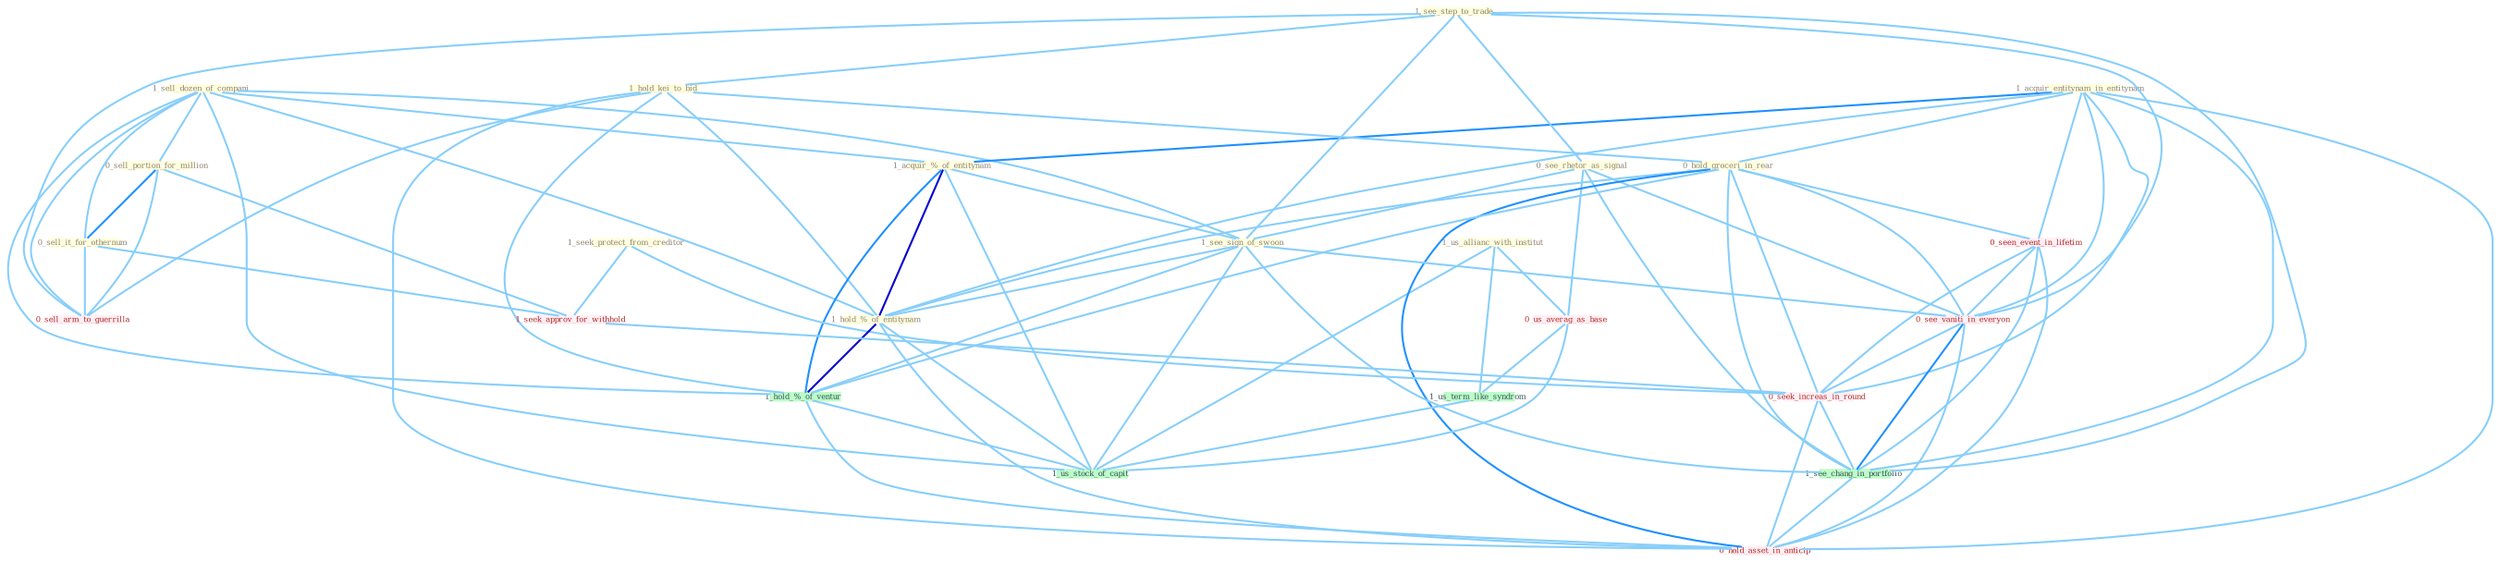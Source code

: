 Graph G{ 
    node
    [shape=polygon,style=filled,width=.5,height=.06,color="#BDFCC9",fixedsize=true,fontsize=4,
    fontcolor="#2f4f4f"];
    {node
    [color="#ffffe0", fontcolor="#8b7d6b"] "1_us_allianc_with_institut " "1_sell_dozen_of_compani " "1_acquir_entitynam_in_entitynam " "1_see_step_to_trade " "1_hold_kei_to_bid " "0_see_rhetor_as_signal " "1_acquir_%_of_entitynam " "0_hold_groceri_in_rear " "1_see_sign_of_swoon " "1_seek_protect_from_creditor " "0_sell_portion_for_million " "1_hold_%_of_entitynam " "0_sell_it_for_othernum "}
{node [color="#fff0f5", fontcolor="#b22222"] "0_seen_event_in_lifetim " "0_us_averag_as_base " "1_seek_approv_for_withhold " "0_see_vaniti_in_everyon " "0_sell_arm_to_guerrilla " "0_seek_increas_in_round " "0_hold_asset_in_anticip "}
edge [color="#B0E2FF"];

	"1_us_allianc_with_institut " -- "0_us_averag_as_base " [w="1", color="#87cefa" ];
	"1_us_allianc_with_institut " -- "1_us_term_like_syndrom " [w="1", color="#87cefa" ];
	"1_us_allianc_with_institut " -- "1_us_stock_of_capit " [w="1", color="#87cefa" ];
	"1_sell_dozen_of_compani " -- "1_acquir_%_of_entitynam " [w="1", color="#87cefa" ];
	"1_sell_dozen_of_compani " -- "1_see_sign_of_swoon " [w="1", color="#87cefa" ];
	"1_sell_dozen_of_compani " -- "0_sell_portion_for_million " [w="1", color="#87cefa" ];
	"1_sell_dozen_of_compani " -- "1_hold_%_of_entitynam " [w="1", color="#87cefa" ];
	"1_sell_dozen_of_compani " -- "0_sell_it_for_othernum " [w="1", color="#87cefa" ];
	"1_sell_dozen_of_compani " -- "1_hold_%_of_ventur " [w="1", color="#87cefa" ];
	"1_sell_dozen_of_compani " -- "0_sell_arm_to_guerrilla " [w="1", color="#87cefa" ];
	"1_sell_dozen_of_compani " -- "1_us_stock_of_capit " [w="1", color="#87cefa" ];
	"1_acquir_entitynam_in_entitynam " -- "1_acquir_%_of_entitynam " [w="2", color="#1e90ff" , len=0.8];
	"1_acquir_entitynam_in_entitynam " -- "0_hold_groceri_in_rear " [w="1", color="#87cefa" ];
	"1_acquir_entitynam_in_entitynam " -- "1_hold_%_of_entitynam " [w="1", color="#87cefa" ];
	"1_acquir_entitynam_in_entitynam " -- "0_seen_event_in_lifetim " [w="1", color="#87cefa" ];
	"1_acquir_entitynam_in_entitynam " -- "0_see_vaniti_in_everyon " [w="1", color="#87cefa" ];
	"1_acquir_entitynam_in_entitynam " -- "0_seek_increas_in_round " [w="1", color="#87cefa" ];
	"1_acquir_entitynam_in_entitynam " -- "1_see_chang_in_portfolio " [w="1", color="#87cefa" ];
	"1_acquir_entitynam_in_entitynam " -- "0_hold_asset_in_anticip " [w="1", color="#87cefa" ];
	"1_see_step_to_trade " -- "1_hold_kei_to_bid " [w="1", color="#87cefa" ];
	"1_see_step_to_trade " -- "0_see_rhetor_as_signal " [w="1", color="#87cefa" ];
	"1_see_step_to_trade " -- "1_see_sign_of_swoon " [w="1", color="#87cefa" ];
	"1_see_step_to_trade " -- "0_see_vaniti_in_everyon " [w="1", color="#87cefa" ];
	"1_see_step_to_trade " -- "0_sell_arm_to_guerrilla " [w="1", color="#87cefa" ];
	"1_see_step_to_trade " -- "1_see_chang_in_portfolio " [w="1", color="#87cefa" ];
	"1_hold_kei_to_bid " -- "0_hold_groceri_in_rear " [w="1", color="#87cefa" ];
	"1_hold_kei_to_bid " -- "1_hold_%_of_entitynam " [w="1", color="#87cefa" ];
	"1_hold_kei_to_bid " -- "1_hold_%_of_ventur " [w="1", color="#87cefa" ];
	"1_hold_kei_to_bid " -- "0_sell_arm_to_guerrilla " [w="1", color="#87cefa" ];
	"1_hold_kei_to_bid " -- "0_hold_asset_in_anticip " [w="1", color="#87cefa" ];
	"0_see_rhetor_as_signal " -- "1_see_sign_of_swoon " [w="1", color="#87cefa" ];
	"0_see_rhetor_as_signal " -- "0_us_averag_as_base " [w="1", color="#87cefa" ];
	"0_see_rhetor_as_signal " -- "0_see_vaniti_in_everyon " [w="1", color="#87cefa" ];
	"0_see_rhetor_as_signal " -- "1_see_chang_in_portfolio " [w="1", color="#87cefa" ];
	"1_acquir_%_of_entitynam " -- "1_see_sign_of_swoon " [w="1", color="#87cefa" ];
	"1_acquir_%_of_entitynam " -- "1_hold_%_of_entitynam " [w="3", color="#0000cd" , len=0.6];
	"1_acquir_%_of_entitynam " -- "1_hold_%_of_ventur " [w="2", color="#1e90ff" , len=0.8];
	"1_acquir_%_of_entitynam " -- "1_us_stock_of_capit " [w="1", color="#87cefa" ];
	"0_hold_groceri_in_rear " -- "1_hold_%_of_entitynam " [w="1", color="#87cefa" ];
	"0_hold_groceri_in_rear " -- "0_seen_event_in_lifetim " [w="1", color="#87cefa" ];
	"0_hold_groceri_in_rear " -- "1_hold_%_of_ventur " [w="1", color="#87cefa" ];
	"0_hold_groceri_in_rear " -- "0_see_vaniti_in_everyon " [w="1", color="#87cefa" ];
	"0_hold_groceri_in_rear " -- "0_seek_increas_in_round " [w="1", color="#87cefa" ];
	"0_hold_groceri_in_rear " -- "1_see_chang_in_portfolio " [w="1", color="#87cefa" ];
	"0_hold_groceri_in_rear " -- "0_hold_asset_in_anticip " [w="2", color="#1e90ff" , len=0.8];
	"1_see_sign_of_swoon " -- "1_hold_%_of_entitynam " [w="1", color="#87cefa" ];
	"1_see_sign_of_swoon " -- "1_hold_%_of_ventur " [w="1", color="#87cefa" ];
	"1_see_sign_of_swoon " -- "0_see_vaniti_in_everyon " [w="1", color="#87cefa" ];
	"1_see_sign_of_swoon " -- "1_us_stock_of_capit " [w="1", color="#87cefa" ];
	"1_see_sign_of_swoon " -- "1_see_chang_in_portfolio " [w="1", color="#87cefa" ];
	"1_seek_protect_from_creditor " -- "1_seek_approv_for_withhold " [w="1", color="#87cefa" ];
	"1_seek_protect_from_creditor " -- "0_seek_increas_in_round " [w="1", color="#87cefa" ];
	"0_sell_portion_for_million " -- "0_sell_it_for_othernum " [w="2", color="#1e90ff" , len=0.8];
	"0_sell_portion_for_million " -- "1_seek_approv_for_withhold " [w="1", color="#87cefa" ];
	"0_sell_portion_for_million " -- "0_sell_arm_to_guerrilla " [w="1", color="#87cefa" ];
	"1_hold_%_of_entitynam " -- "1_hold_%_of_ventur " [w="3", color="#0000cd" , len=0.6];
	"1_hold_%_of_entitynam " -- "1_us_stock_of_capit " [w="1", color="#87cefa" ];
	"1_hold_%_of_entitynam " -- "0_hold_asset_in_anticip " [w="1", color="#87cefa" ];
	"0_sell_it_for_othernum " -- "1_seek_approv_for_withhold " [w="1", color="#87cefa" ];
	"0_sell_it_for_othernum " -- "0_sell_arm_to_guerrilla " [w="1", color="#87cefa" ];
	"0_seen_event_in_lifetim " -- "0_see_vaniti_in_everyon " [w="1", color="#87cefa" ];
	"0_seen_event_in_lifetim " -- "0_seek_increas_in_round " [w="1", color="#87cefa" ];
	"0_seen_event_in_lifetim " -- "1_see_chang_in_portfolio " [w="1", color="#87cefa" ];
	"0_seen_event_in_lifetim " -- "0_hold_asset_in_anticip " [w="1", color="#87cefa" ];
	"0_us_averag_as_base " -- "1_us_term_like_syndrom " [w="1", color="#87cefa" ];
	"0_us_averag_as_base " -- "1_us_stock_of_capit " [w="1", color="#87cefa" ];
	"1_us_term_like_syndrom " -- "1_us_stock_of_capit " [w="1", color="#87cefa" ];
	"1_seek_approv_for_withhold " -- "0_seek_increas_in_round " [w="1", color="#87cefa" ];
	"1_hold_%_of_ventur " -- "1_us_stock_of_capit " [w="1", color="#87cefa" ];
	"1_hold_%_of_ventur " -- "0_hold_asset_in_anticip " [w="1", color="#87cefa" ];
	"0_see_vaniti_in_everyon " -- "0_seek_increas_in_round " [w="1", color="#87cefa" ];
	"0_see_vaniti_in_everyon " -- "1_see_chang_in_portfolio " [w="2", color="#1e90ff" , len=0.8];
	"0_see_vaniti_in_everyon " -- "0_hold_asset_in_anticip " [w="1", color="#87cefa" ];
	"0_seek_increas_in_round " -- "1_see_chang_in_portfolio " [w="1", color="#87cefa" ];
	"0_seek_increas_in_round " -- "0_hold_asset_in_anticip " [w="1", color="#87cefa" ];
	"1_see_chang_in_portfolio " -- "0_hold_asset_in_anticip " [w="1", color="#87cefa" ];
}